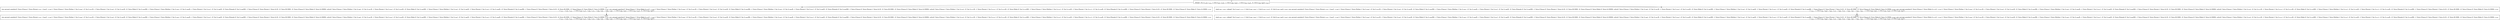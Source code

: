 digraph {
    graph [rankdir=TB
          ,bgcolor=transparent];
    node [shape=box
         ,fillcolor=white
         ,style=filled];
    0 [label=<O <BR/> mkng(C Var [v<SUB>179</SUB>], v<SUB>112</SUB>, C Sub [v<SUB>287</SUB> v<SUB>276</SUB>] : C Sub [v<SUB>306</SUB> v<SUB>295</SUB>] : C Sub [v<SUB>335</SUB> v<SUB>314</SUB>] : [C Sub [v<SUB>336</SUB> v<SUB>86</SUB>]], v<SUB>114</SUB>)>];
    1 [label=<C <BR/> non_ground_member(C Term [Clause C Term [Parent v<SUB>314</SUB> : [v<SUB>86</SUB>]] : v<SUB>128</SUB>], C Term [Clause C Term [Father C Var [v<SUB>180</SUB>] : [C Var [v<SUB>181</SUB>]]] : C Term [Parent C Var [v<SUB>182</SUB>] : [C Var [v<SUB>183</SUB>]]] : [C Term [Male [C Var [v<SUB>184</SUB>]]]]] : C Term [Clause C Term [Mother C Var [v<SUB>185</SUB>] : [C Var [v<SUB>186</SUB>]]] : C Term [Parent C Var [v<SUB>187</SUB>] : [C Var [v<SUB>188</SUB>]]] : [C Term [Female [C Var [v<SUB>189</SUB>]]]]] : C Term [Clause [C Term [Parent C Term [A []] : [C Term [B []]]]]] : [C Term [Clause [C Term [Male [C Term [A []]]]]]]), solve(C Term [Clause C Term [Father C Var [v<SUB>190</SUB>] : [C Var [v<SUB>191</SUB>]]] : C Term [Parent C Var [v<SUB>192</SUB>] : [C Var [v<SUB>193</SUB>]]] : [C Term [Male [C Var [v<SUB>194</SUB>]]]]] : C Term [Clause C Term [Mother C Var [v<SUB>195</SUB>] : [C Var [v<SUB>196</SUB>]]] : C Term [Parent C Var [v<SUB>197</SUB>] : [C Var [v<SUB>198</SUB>]]] : [C Term [Female [C Var [v<SUB>199</SUB>]]]]] : C Term [Clause [C Term [Parent C Term [A []] : [C Term [B []]]]]] : [C Term [Clause [C Term [Male [C Term [A []]]]]]], v<SUB>128</SUB>), non_ground_member(C Term [Clause C Term [Male [v<SUB>276</SUB>]] : v<SUB>133</SUB>], C Term [Clause C Term [Father C Var [v<SUB>200</SUB>] : [C Var [v<SUB>201</SUB>]]] : C Term [Parent C Var [v<SUB>202</SUB>] : [C Var [v<SUB>203</SUB>]]] : [C Term [Male [C Var [v<SUB>204</SUB>]]]]] : C Term [Clause C Term [Mother C Var [v<SUB>205</SUB>] : [C Var [v<SUB>206</SUB>]]] : C Term [Parent C Var [v<SUB>207</SUB>] : [C Var [v<SUB>208</SUB>]]] : [C Term [Female [C Var [v<SUB>209</SUB>]]]]] : C Term [Clause [C Term [Parent C Term [A []] : [C Term [B []]]]]] : [C Term [Clause [C Term [Male [C Term [A []]]]]]]), solve(C Term [Clause C Term [Father C Var [v<SUB>210</SUB>] : [C Var [v<SUB>211</SUB>]]] : C Term [Parent C Var [v<SUB>212</SUB>] : [C Var [v<SUB>213</SUB>]]] : [C Term [Male [C Var [v<SUB>214</SUB>]]]]] : C Term [Clause C Term [Mother C Var [v<SUB>215</SUB>] : [C Var [v<SUB>216</SUB>]]] : C Term [Parent C Var [v<SUB>217</SUB>] : [C Var [v<SUB>218</SUB>]]] : [C Term [Female [C Var [v<SUB>219</SUB>]]]]] : C Term [Clause [C Term [Parent C Term [A []] : [C Term [B []]]]]] : [C Term [Clause [C Term [Male [C Term [A []]]]]]], v<SUB>133</SUB>) <BR/>  [ v<SUB>112</SUB> &rarr; v<SUB>276</SUB>, v<SUB>114</SUB> &rarr; C Sub [v<SUB>338</SUB> v<SUB>112</SUB>] : v<SUB>339</SUB>, v<SUB>179</SUB> &rarr; v<SUB>338</SUB>, v<SUB>287</SUB> &rarr; v<SUB>338</SUB>, v<SUB>339</SUB> &rarr; C Sub [v<SUB>306</SUB> v<SUB>295</SUB>] : C Sub [v<SUB>335</SUB> v<SUB>314</SUB>] : [C Sub [v<SUB>336</SUB> v<SUB>86</SUB>]] ] >];
    2 [label=<C <BR/> neq(v<SUB>340</SUB>, v<SUB>341</SUB>), mkng(C Var [v<SUB>340</SUB>], v<SUB>112</SUB>, C Sub [v<SUB>306</SUB> v<SUB>295</SUB>] : C Sub [v<SUB>335</SUB> v<SUB>314</SUB>] : [C Sub [v<SUB>336</SUB> v<SUB>86</SUB>]], v<SUB>343</SUB>), non_ground_member(C Term [Clause C Term [Parent v<SUB>314</SUB> : [v<SUB>86</SUB>]] : v<SUB>128</SUB>], C Term [Clause C Term [Father C Var [v<SUB>180</SUB>] : [C Var [v<SUB>181</SUB>]]] : C Term [Parent C Var [v<SUB>182</SUB>] : [C Var [v<SUB>183</SUB>]]] : [C Term [Male [C Var [v<SUB>184</SUB>]]]]] : C Term [Clause C Term [Mother C Var [v<SUB>185</SUB>] : [C Var [v<SUB>186</SUB>]]] : C Term [Parent C Var [v<SUB>187</SUB>] : [C Var [v<SUB>188</SUB>]]] : [C Term [Female [C Var [v<SUB>189</SUB>]]]]] : C Term [Clause [C Term [Parent C Term [A []] : [C Term [B []]]]]] : [C Term [Clause [C Term [Male [C Term [A []]]]]]]), solve(C Term [Clause C Term [Father C Var [v<SUB>190</SUB>] : [C Var [v<SUB>191</SUB>]]] : C Term [Parent C Var [v<SUB>192</SUB>] : [C Var [v<SUB>193</SUB>]]] : [C Term [Male [C Var [v<SUB>194</SUB>]]]]] : C Term [Clause C Term [Mother C Var [v<SUB>195</SUB>] : [C Var [v<SUB>196</SUB>]]] : C Term [Parent C Var [v<SUB>197</SUB>] : [C Var [v<SUB>198</SUB>]]] : [C Term [Female [C Var [v<SUB>199</SUB>]]]]] : C Term [Clause [C Term [Parent C Term [A []] : [C Term [B []]]]]] : [C Term [Clause [C Term [Male [C Term [A []]]]]]], v<SUB>128</SUB>), non_ground_member(C Term [Clause C Term [Male [v<SUB>112</SUB>]] : v<SUB>133</SUB>], C Term [Clause C Term [Father C Var [v<SUB>200</SUB>] : [C Var [v<SUB>201</SUB>]]] : C Term [Parent C Var [v<SUB>202</SUB>] : [C Var [v<SUB>203</SUB>]]] : [C Term [Male [C Var [v<SUB>204</SUB>]]]]] : C Term [Clause C Term [Mother C Var [v<SUB>205</SUB>] : [C Var [v<SUB>206</SUB>]]] : C Term [Parent C Var [v<SUB>207</SUB>] : [C Var [v<SUB>208</SUB>]]] : [C Term [Female [C Var [v<SUB>209</SUB>]]]]] : C Term [Clause [C Term [Parent C Term [A []] : [C Term [B []]]]]] : [C Term [Clause [C Term [Male [C Term [A []]]]]]]), solve(C Term [Clause C Term [Father C Var [v<SUB>210</SUB>] : [C Var [v<SUB>211</SUB>]]] : C Term [Parent C Var [v<SUB>212</SUB>] : [C Var [v<SUB>213</SUB>]]] : [C Term [Male [C Var [v<SUB>214</SUB>]]]]] : C Term [Clause C Term [Mother C Var [v<SUB>215</SUB>] : [C Var [v<SUB>216</SUB>]]] : C Term [Parent C Var [v<SUB>217</SUB>] : [C Var [v<SUB>218</SUB>]]] : [C Term [Female [C Var [v<SUB>219</SUB>]]]]] : C Term [Clause [C Term [Parent C Term [A []] : [C Term [B []]]]]] : [C Term [Clause [C Term [Male [C Term [A []]]]]]], v<SUB>133</SUB>) <BR/>  [ v<SUB>114</SUB> &rarr; C Sub [v<SUB>341</SUB> v<SUB>344</SUB>] : v<SUB>343</SUB>, v<SUB>179</SUB> &rarr; v<SUB>340</SUB>, v<SUB>276</SUB> &rarr; v<SUB>344</SUB>, v<SUB>287</SUB> &rarr; v<SUB>341</SUB>, v<SUB>342</SUB> &rarr; C Sub [v<SUB>306</SUB> v<SUB>295</SUB>] : C Sub [v<SUB>335</SUB> v<SUB>314</SUB>] : [C Sub [v<SUB>336</SUB> v<SUB>86</SUB>]] ] >];
    3 [label=<Leaf <BR/> non_ground_member(C Term [Clause C Term [Parent v<SUB>314</SUB> : [v<SUB>86</SUB>]] : v<SUB>128</SUB>], C Term [Clause C Term [Father C Var [v<SUB>180</SUB>] : [C Var [v<SUB>181</SUB>]]] : C Term [Parent C Var [v<SUB>182</SUB>] : [C Var [v<SUB>183</SUB>]]] : [C Term [Male [C Var [v<SUB>184</SUB>]]]]] : C Term [Clause C Term [Mother C Var [v<SUB>185</SUB>] : [C Var [v<SUB>186</SUB>]]] : C Term [Parent C Var [v<SUB>187</SUB>] : [C Var [v<SUB>188</SUB>]]] : [C Term [Female [C Var [v<SUB>189</SUB>]]]]] : C Term [Clause [C Term [Parent C Term [A []] : [C Term [B []]]]]] : [C Term [Clause [C Term [Male [C Term [A []]]]]]]), solve(C Term [Clause C Term [Father C Var [v<SUB>190</SUB>] : [C Var [v<SUB>191</SUB>]]] : C Term [Parent C Var [v<SUB>192</SUB>] : [C Var [v<SUB>193</SUB>]]] : [C Term [Male [C Var [v<SUB>194</SUB>]]]]] : C Term [Clause C Term [Mother C Var [v<SUB>195</SUB>] : [C Var [v<SUB>196</SUB>]]] : C Term [Parent C Var [v<SUB>197</SUB>] : [C Var [v<SUB>198</SUB>]]] : [C Term [Female [C Var [v<SUB>199</SUB>]]]]] : C Term [Clause [C Term [Parent C Term [A []] : [C Term [B []]]]]] : [C Term [Clause [C Term [Male [C Term [A []]]]]]], v<SUB>128</SUB>), non_ground_member(C Term [Clause C Term [Male [v<SUB>276</SUB>]] : v<SUB>133</SUB>], C Term [Clause C Term [Father C Var [v<SUB>200</SUB>] : [C Var [v<SUB>201</SUB>]]] : C Term [Parent C Var [v<SUB>202</SUB>] : [C Var [v<SUB>203</SUB>]]] : [C Term [Male [C Var [v<SUB>204</SUB>]]]]] : C Term [Clause C Term [Mother C Var [v<SUB>205</SUB>] : [C Var [v<SUB>206</SUB>]]] : C Term [Parent C Var [v<SUB>207</SUB>] : [C Var [v<SUB>208</SUB>]]] : [C Term [Female [C Var [v<SUB>209</SUB>]]]]] : C Term [Clause [C Term [Parent C Term [A []] : [C Term [B []]]]]] : [C Term [Clause [C Term [Male [C Term [A []]]]]]]), solve(C Term [Clause C Term [Father C Var [v<SUB>210</SUB>] : [C Var [v<SUB>211</SUB>]]] : C Term [Parent C Var [v<SUB>212</SUB>] : [C Var [v<SUB>213</SUB>]]] : [C Term [Male [C Var [v<SUB>214</SUB>]]]]] : C Term [Clause C Term [Mother C Var [v<SUB>215</SUB>] : [C Var [v<SUB>216</SUB>]]] : C Term [Parent C Var [v<SUB>217</SUB>] : [C Var [v<SUB>218</SUB>]]] : [C Term [Female [C Var [v<SUB>219</SUB>]]]]] : C Term [Clause [C Term [Parent C Term [A []] : [C Term [B []]]]]] : [C Term [Clause [C Term [Male [C Term [A []]]]]]], v<SUB>133</SUB>) <BR/>  [ v<SUB>112</SUB> &rarr; v<SUB>276</SUB>, v<SUB>114</SUB> &rarr; C Sub [v<SUB>338</SUB> v<SUB>112</SUB>] : v<SUB>339</SUB>, v<SUB>179</SUB> &rarr; v<SUB>338</SUB>, v<SUB>287</SUB> &rarr; v<SUB>338</SUB>, v<SUB>339</SUB> &rarr; C Sub [v<SUB>306</SUB> v<SUB>295</SUB>] : C Sub [v<SUB>335</SUB> v<SUB>314</SUB>] : [C Sub [v<SUB>336</SUB> v<SUB>86</SUB>]] ] >];
    4 [label=<Leaf <BR/> neq(v<SUB>340</SUB>, v<SUB>341</SUB>), mkng(C Var [v<SUB>340</SUB>], v<SUB>112</SUB>, C Sub [v<SUB>306</SUB> v<SUB>295</SUB>] : C Sub [v<SUB>335</SUB> v<SUB>314</SUB>] : [C Sub [v<SUB>336</SUB> v<SUB>86</SUB>]], v<SUB>343</SUB>), non_ground_member(C Term [Clause C Term [Parent v<SUB>314</SUB> : [v<SUB>86</SUB>]] : v<SUB>128</SUB>], C Term [Clause C Term [Father C Var [v<SUB>180</SUB>] : [C Var [v<SUB>181</SUB>]]] : C Term [Parent C Var [v<SUB>182</SUB>] : [C Var [v<SUB>183</SUB>]]] : [C Term [Male [C Var [v<SUB>184</SUB>]]]]] : C Term [Clause C Term [Mother C Var [v<SUB>185</SUB>] : [C Var [v<SUB>186</SUB>]]] : C Term [Parent C Var [v<SUB>187</SUB>] : [C Var [v<SUB>188</SUB>]]] : [C Term [Female [C Var [v<SUB>189</SUB>]]]]] : C Term [Clause [C Term [Parent C Term [A []] : [C Term [B []]]]]] : [C Term [Clause [C Term [Male [C Term [A []]]]]]]), solve(C Term [Clause C Term [Father C Var [v<SUB>190</SUB>] : [C Var [v<SUB>191</SUB>]]] : C Term [Parent C Var [v<SUB>192</SUB>] : [C Var [v<SUB>193</SUB>]]] : [C Term [Male [C Var [v<SUB>194</SUB>]]]]] : C Term [Clause C Term [Mother C Var [v<SUB>195</SUB>] : [C Var [v<SUB>196</SUB>]]] : C Term [Parent C Var [v<SUB>197</SUB>] : [C Var [v<SUB>198</SUB>]]] : [C Term [Female [C Var [v<SUB>199</SUB>]]]]] : C Term [Clause [C Term [Parent C Term [A []] : [C Term [B []]]]]] : [C Term [Clause [C Term [Male [C Term [A []]]]]]], v<SUB>128</SUB>), non_ground_member(C Term [Clause C Term [Male [v<SUB>112</SUB>]] : v<SUB>133</SUB>], C Term [Clause C Term [Father C Var [v<SUB>200</SUB>] : [C Var [v<SUB>201</SUB>]]] : C Term [Parent C Var [v<SUB>202</SUB>] : [C Var [v<SUB>203</SUB>]]] : [C Term [Male [C Var [v<SUB>204</SUB>]]]]] : C Term [Clause C Term [Mother C Var [v<SUB>205</SUB>] : [C Var [v<SUB>206</SUB>]]] : C Term [Parent C Var [v<SUB>207</SUB>] : [C Var [v<SUB>208</SUB>]]] : [C Term [Female [C Var [v<SUB>209</SUB>]]]]] : C Term [Clause [C Term [Parent C Term [A []] : [C Term [B []]]]]] : [C Term [Clause [C Term [Male [C Term [A []]]]]]]), solve(C Term [Clause C Term [Father C Var [v<SUB>210</SUB>] : [C Var [v<SUB>211</SUB>]]] : C Term [Parent C Var [v<SUB>212</SUB>] : [C Var [v<SUB>213</SUB>]]] : [C Term [Male [C Var [v<SUB>214</SUB>]]]]] : C Term [Clause C Term [Mother C Var [v<SUB>215</SUB>] : [C Var [v<SUB>216</SUB>]]] : C Term [Parent C Var [v<SUB>217</SUB>] : [C Var [v<SUB>218</SUB>]]] : [C Term [Female [C Var [v<SUB>219</SUB>]]]]] : C Term [Clause [C Term [Parent C Term [A []] : [C Term [B []]]]]] : [C Term [Clause [C Term [Male [C Term [A []]]]]]], v<SUB>133</SUB>) <BR/>  [ v<SUB>114</SUB> &rarr; C Sub [v<SUB>341</SUB> v<SUB>344</SUB>] : v<SUB>343</SUB>, v<SUB>179</SUB> &rarr; v<SUB>340</SUB>, v<SUB>276</SUB> &rarr; v<SUB>344</SUB>, v<SUB>287</SUB> &rarr; v<SUB>341</SUB>, v<SUB>342</SUB> &rarr; C Sub [v<SUB>306</SUB> v<SUB>295</SUB>] : C Sub [v<SUB>335</SUB> v<SUB>314</SUB>] : [C Sub [v<SUB>336</SUB> v<SUB>86</SUB>]] ] >];
    0 -> 1 [label=""];
    0 -> 2 [label=""];
    1 -> 3 [label=""];
    2 -> 4 [label=""];
}